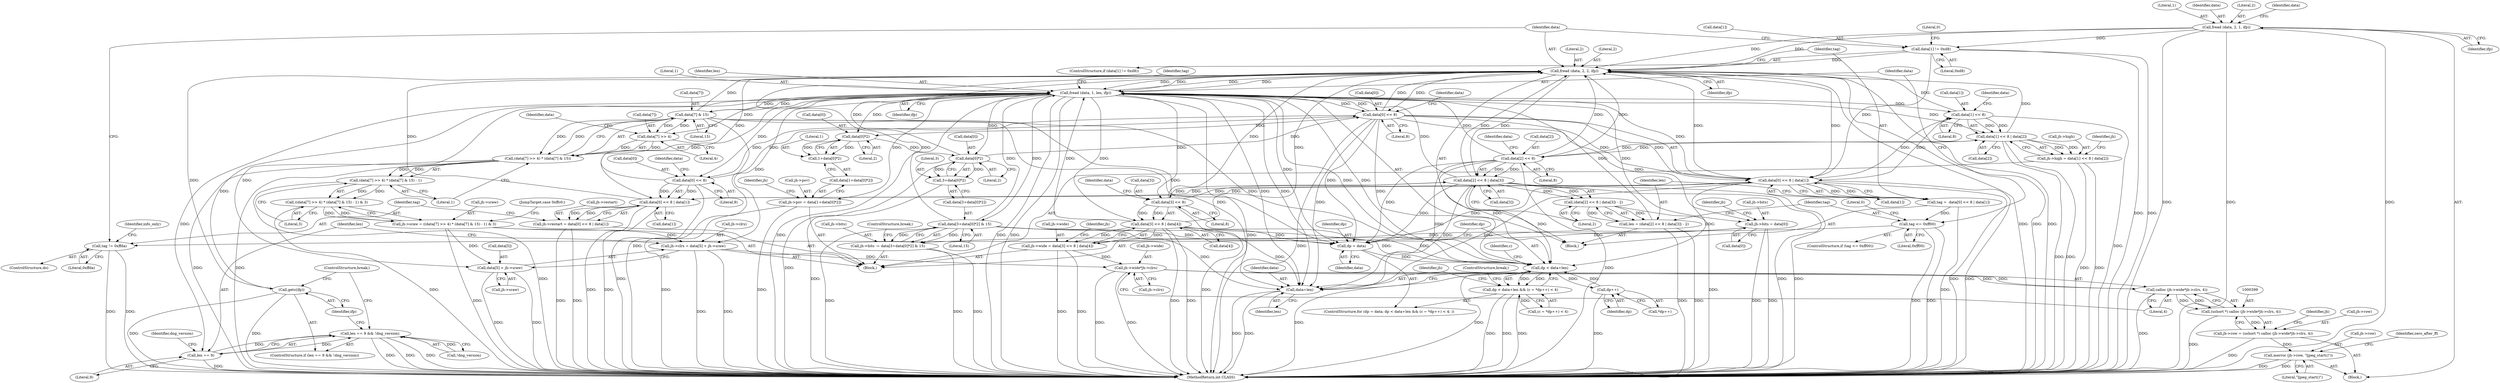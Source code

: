 digraph "0_rawstudio_983bda1f0fa5fa86884381208274198a620f006e@API" {
"1000135" [label="(Call,fread (data, 2, 2, ifp))"];
"1000308" [label="(Call,data[3+data[0]*2] & 15)"];
"1000170" [label="(Call,fread (data, 1, len, ifp))"];
"1000154" [label="(Call,data[2] << 8 | data[3])"];
"1000155" [label="(Call,data[2] << 8)"];
"1000210" [label="(Call,data[1] << 8 | data[2])"];
"1000211" [label="(Call,data[1] << 8)"];
"1000142" [label="(Call,data[0] << 8 | data[1])"];
"1000143" [label="(Call,data[0] << 8)"];
"1000135" [label="(Call,fread (data, 2, 2, ifp))"];
"1000126" [label="(Call,data[1] != 0xd8)"];
"1000120" [label="(Call,fread (data, 2, 1, ifp))"];
"1000313" [label="(Call,data[0]*2)"];
"1000299" [label="(Call,data[0]*2)"];
"1000191" [label="(Call,data[7] & 15)"];
"1000186" [label="(Call,data[7] >> 4)"];
"1000224" [label="(Call,data[3] << 8)"];
"1000325" [label="(Call,data[0] << 8 | data[1])"];
"1000326" [label="(Call,data[0] << 8)"];
"1000223" [label="(Call,data[3] << 8 | data[4])"];
"1000250" [label="(Call,getc(ifp))"];
"1000151" [label="(Call,len = (data[2] << 8 | data[3]) - 2)"];
"1000153" [label="(Call,(data[2] << 8 | data[3]) - 2)"];
"1000140" [label="(Call,tag =  data[0] << 8 | data[1])"];
"1000165" [label="(Call,tag <= 0xff00)"];
"1000334" [label="(Call,tag != 0xffda)"];
"1000185" [label="(Call,(data[7] >> 4) * (data[7] & 15))"];
"1000184" [label="(Call,(data[7] >> 4) * (data[7] & 15) - 1)"];
"1000183" [label="(Call,((data[7] >> 4) * (data[7] & 15) - 1) & 3)"];
"1000179" [label="(Call,jh->sraw = ((data[7] >> 4) * (data[7] & 15) - 1) & 3)"];
"1000232" [label="(Call,jh->clrs = data[5] + jh->sraw)"];
"1000401" [label="(Call,jh->wide*jh->clrs)"];
"1000400" [label="(Call,calloc (jh->wide*jh->clrs, 4))"];
"1000398" [label="(Call,(ushort *) calloc (jh->wide*jh->clrs, 4))"];
"1000394" [label="(Call,jh->row = (ushort *) calloc (jh->wide*jh->clrs, 4))"];
"1000409" [label="(Call,merror (jh->row, \"ljpeg_start()\"))"];
"1000236" [label="(Call,data[5] + jh->sraw)"];
"1000258" [label="(Call,dp = data)"];
"1000262" [label="(Call,dp < data+len)"];
"1000261" [label="(Call,dp < data+len && (c = *dp++) < 4)"];
"1000271" [label="(Call,dp++)"];
"1000264" [label="(Call,data+len)"];
"1000199" [label="(Call,jh->bits = data[0])"];
"1000304" [label="(Call,jh->bits -= data[3+data[0]*2] & 15)"];
"1000219" [label="(Call,jh->wide = data[3] << 8 | data[4])"];
"1000206" [label="(Call,jh->high = data[1] << 8 | data[2])"];
"1000245" [label="(Call,len == 9)"];
"1000244" [label="(Call,len == 9 && !dng_version)"];
"1000291" [label="(Call,jh->psv = data[1+data[0]*2])"];
"1000297" [label="(Call,1+data[0]*2)"];
"1000311" [label="(Call,3+data[0]*2)"];
"1000321" [label="(Call,jh->restart = data[0] << 8 | data[1])"];
"1000224" [label="(Call,data[3] << 8)"];
"1000133" [label="(ControlStructure,do)"];
"1000400" [label="(Call,calloc (jh->wide*jh->clrs, 4))"];
"1000124" [label="(Identifier,ifp)"];
"1000177" [label="(Block,)"];
"1000137" [label="(Literal,2)"];
"1000277" [label="(Identifier,jh)"];
"1000134" [label="(Block,)"];
"1000252" [label="(ControlStructure,break;)"];
"1000416" [label="(Identifier,zero_after_ff)"];
"1000203" [label="(Call,data[0])"];
"1000264" [label="(Call,data+len)"];
"1000166" [label="(Identifier,tag)"];
"1000257" [label="(ControlStructure,for (dp = data; dp < data+len && (c = *dp++) < 4; ))"];
"1000335" [label="(Identifier,tag)"];
"1000187" [label="(Call,data[7])"];
"1000250" [label="(Call,getc(ifp))"];
"1000272" [label="(Identifier,dp)"];
"1000127" [label="(Call,data[1])"];
"1000183" [label="(Call,((data[7] >> 4) * (data[7] & 15) - 1) & 3)"];
"1000233" [label="(Call,jh->clrs)"];
"1000135" [label="(Call,fread (data, 2, 2, ifp))"];
"1000405" [label="(Call,jh->clrs)"];
"1000332" [label="(Identifier,data)"];
"1000139" [label="(Identifier,ifp)"];
"1000260" [label="(Identifier,data)"];
"1000298" [label="(Literal,1)"];
"1000180" [label="(Call,jh->sraw)"];
"1000297" [label="(Call,1+data[0]*2)"];
"1000312" [label="(Literal,3)"];
"1000132" [label="(Literal,0)"];
"1000325" [label="(Call,data[0] << 8 | data[1])"];
"1000225" [label="(Call,data[3])"];
"1000308" [label="(Call,data[3+data[0]*2] & 15)"];
"1000172" [label="(Literal,1)"];
"1000246" [label="(Identifier,len)"];
"1000179" [label="(Call,jh->sraw = ((data[7] >> 4) * (data[7] & 15) - 1) & 3)"];
"1000322" [label="(Call,jh->restart)"];
"1000270" [label="(Call,*dp++)"];
"1000185" [label="(Call,(data[7] >> 4) * (data[7] & 15))"];
"1000199" [label="(Call,jh->bits = data[0])"];
"1000165" [label="(Call,tag <= 0xff00)"];
"1000173" [label="(Identifier,len)"];
"1000258" [label="(Call,dp = data)"];
"1000299" [label="(Call,data[0]*2)"];
"1000330" [label="(Literal,8)"];
"1000336" [label="(Literal,0xffda)"];
"1000265" [label="(Identifier,data)"];
"1000123" [label="(Literal,1)"];
"1000152" [label="(Identifier,len)"];
"1000212" [label="(Call,data[1])"];
"1000230" [label="(Identifier,data)"];
"1000159" [label="(Literal,8)"];
"1000191" [label="(Call,data[7] & 15)"];
"1000120" [label="(Call,fread (data, 2, 1, ifp))"];
"1000140" [label="(Call,tag =  data[0] << 8 | data[1])"];
"1000198" [label="(JumpTarget,case 0xffc0:)"];
"1000261" [label="(Call,dp < data+len && (c = *dp++) < 4)"];
"1000418" [label="(MethodReturn,int CLASS)"];
"1000217" [label="(Identifier,data)"];
"1000138" [label="(Literal,2)"];
"1000327" [label="(Call,data[0])"];
"1000144" [label="(Call,data[0])"];
"1000229" [label="(Call,data[4])"];
"1000410" [label="(Call,jh->row)"];
"1000259" [label="(Identifier,dp)"];
"1000306" [label="(Identifier,jh)"];
"1000326" [label="(Call,data[0] << 8)"];
"1000245" [label="(Call,len == 9)"];
"1000148" [label="(Call,data[1])"];
"1000228" [label="(Literal,8)"];
"1000153" [label="(Call,(data[2] << 8 | data[3]) - 2)"];
"1000300" [label="(Call,data[0])"];
"1000303" [label="(Literal,2)"];
"1000232" [label="(Call,jh->clrs = data[5] + jh->sraw)"];
"1000154" [label="(Call,data[2] << 8 | data[3])"];
"1000334" [label="(Call,tag != 0xffda)"];
"1000305" [label="(Call,jh->bits)"];
"1000216" [label="(Call,data[2])"];
"1000151" [label="(Call,len = (data[2] << 8 | data[3]) - 2)"];
"1000169" [label="(Literal,0)"];
"1000263" [label="(Identifier,dp)"];
"1000143" [label="(Call,data[0] << 8)"];
"1000190" [label="(Literal,4)"];
"1000161" [label="(Identifier,data)"];
"1000267" [label="(Call,(c = *dp++) < 4)"];
"1000409" [label="(Call,merror (jh->row, \"ljpeg_start()\"))"];
"1000291" [label="(Call,jh->psv = data[1+data[0]*2])"];
"1000141" [label="(Identifier,tag)"];
"1000200" [label="(Call,jh->bits)"];
"1000186" [label="(Call,data[7] >> 4)"];
"1000184" [label="(Call,(data[7] >> 4) * (data[7] & 15) - 1)"];
"1000411" [label="(Identifier,jh)"];
"1000309" [label="(Call,data[3+data[0]*2])"];
"1000195" [label="(Literal,15)"];
"1000155" [label="(Call,data[2] << 8)"];
"1000314" [label="(Call,data[0])"];
"1000142" [label="(Call,data[0] << 8 | data[1])"];
"1000292" [label="(Call,jh->psv)"];
"1000269" [label="(Identifier,c)"];
"1000266" [label="(Identifier,len)"];
"1000211" [label="(Call,data[1] << 8)"];
"1000240" [label="(Call,jh->sraw)"];
"1000234" [label="(Identifier,jh)"];
"1000197" [label="(Literal,3)"];
"1000126" [label="(Call,data[1] != 0xd8)"];
"1000248" [label="(Call,!dng_version)"];
"1000318" [label="(Literal,15)"];
"1000244" [label="(Call,len == 9 && !dng_version)"];
"1000176" [label="(Identifier,tag)"];
"1000170" [label="(Call,fread (data, 1, len, ifp))"];
"1000121" [label="(Identifier,data)"];
"1000196" [label="(Literal,1)"];
"1000271" [label="(Call,dp++)"];
"1000163" [label="(Literal,2)"];
"1000149" [label="(Identifier,data)"];
"1000223" [label="(Call,data[3] << 8 | data[4])"];
"1000304" [label="(Call,jh->bits -= data[3+data[0]*2] & 15)"];
"1000122" [label="(Literal,2)"];
"1000401" [label="(Call,jh->wide*jh->clrs)"];
"1000147" [label="(Literal,8)"];
"1000394" [label="(Call,jh->row = (ushort *) calloc (jh->wide*jh->clrs, 4))"];
"1000193" [label="(Identifier,data)"];
"1000207" [label="(Call,jh->high)"];
"1000262" [label="(Call,dp < data+len)"];
"1000338" [label="(Identifier,info_only)"];
"1000192" [label="(Call,data[7])"];
"1000289" [label="(ControlStructure,break;)"];
"1000156" [label="(Call,data[2])"];
"1000128" [label="(Identifier,data)"];
"1000321" [label="(Call,jh->restart = data[0] << 8 | data[1])"];
"1000220" [label="(Call,jh->wide)"];
"1000313" [label="(Call,data[0]*2)"];
"1000210" [label="(Call,data[1] << 8 | data[2])"];
"1000295" [label="(Call,data[1+data[0]*2])"];
"1000125" [label="(ControlStructure,if (data[1] != 0xd8))"];
"1000247" [label="(Literal,9)"];
"1000164" [label="(ControlStructure,if (tag <= 0xff00))"];
"1000174" [label="(Identifier,ifp)"];
"1000251" [label="(Identifier,ifp)"];
"1000219" [label="(Call,jh->wide = data[3] << 8 | data[4])"];
"1000171" [label="(Identifier,data)"];
"1000408" [label="(Literal,4)"];
"1000311" [label="(Call,3+data[0]*2)"];
"1000395" [label="(Call,jh->row)"];
"1000130" [label="(Literal,0xd8)"];
"1000402" [label="(Call,jh->wide)"];
"1000236" [label="(Call,data[5] + jh->sraw)"];
"1000249" [label="(Identifier,dng_version)"];
"1000413" [label="(Literal,\"ljpeg_start()\")"];
"1000103" [label="(Block,)"];
"1000221" [label="(Identifier,jh)"];
"1000215" [label="(Literal,8)"];
"1000237" [label="(Call,data[5])"];
"1000206" [label="(Call,jh->high = data[1] << 8 | data[2])"];
"1000331" [label="(Call,data[1])"];
"1000319" [label="(ControlStructure,break;)"];
"1000243" [label="(ControlStructure,if (len == 9 && !dng_version))"];
"1000398" [label="(Call,(ushort *) calloc (jh->wide*jh->clrs, 4))"];
"1000317" [label="(Literal,2)"];
"1000208" [label="(Identifier,jh)"];
"1000160" [label="(Call,data[3])"];
"1000167" [label="(Literal,0xff00)"];
"1000136" [label="(Identifier,data)"];
"1000135" -> "1000134"  [label="AST: "];
"1000135" -> "1000139"  [label="CFG: "];
"1000136" -> "1000135"  [label="AST: "];
"1000137" -> "1000135"  [label="AST: "];
"1000138" -> "1000135"  [label="AST: "];
"1000139" -> "1000135"  [label="AST: "];
"1000141" -> "1000135"  [label="CFG: "];
"1000135" -> "1000418"  [label="DDG: "];
"1000135" -> "1000418"  [label="DDG: "];
"1000135" -> "1000418"  [label="DDG: "];
"1000308" -> "1000135"  [label="DDG: "];
"1000210" -> "1000135"  [label="DDG: "];
"1000154" -> "1000135"  [label="DDG: "];
"1000142" -> "1000135"  [label="DDG: "];
"1000126" -> "1000135"  [label="DDG: "];
"1000211" -> "1000135"  [label="DDG: "];
"1000170" -> "1000135"  [label="DDG: "];
"1000170" -> "1000135"  [label="DDG: "];
"1000313" -> "1000135"  [label="DDG: "];
"1000191" -> "1000135"  [label="DDG: "];
"1000224" -> "1000135"  [label="DDG: "];
"1000325" -> "1000135"  [label="DDG: "];
"1000223" -> "1000135"  [label="DDG: "];
"1000143" -> "1000135"  [label="DDG: "];
"1000120" -> "1000135"  [label="DDG: "];
"1000120" -> "1000135"  [label="DDG: "];
"1000155" -> "1000135"  [label="DDG: "];
"1000326" -> "1000135"  [label="DDG: "];
"1000250" -> "1000135"  [label="DDG: "];
"1000135" -> "1000143"  [label="DDG: "];
"1000135" -> "1000142"  [label="DDG: "];
"1000135" -> "1000155"  [label="DDG: "];
"1000135" -> "1000154"  [label="DDG: "];
"1000135" -> "1000170"  [label="DDG: "];
"1000135" -> "1000170"  [label="DDG: "];
"1000308" -> "1000304"  [label="AST: "];
"1000308" -> "1000318"  [label="CFG: "];
"1000309" -> "1000308"  [label="AST: "];
"1000318" -> "1000308"  [label="AST: "];
"1000304" -> "1000308"  [label="CFG: "];
"1000308" -> "1000418"  [label="DDG: "];
"1000308" -> "1000170"  [label="DDG: "];
"1000308" -> "1000258"  [label="DDG: "];
"1000308" -> "1000262"  [label="DDG: "];
"1000308" -> "1000264"  [label="DDG: "];
"1000308" -> "1000304"  [label="DDG: "];
"1000308" -> "1000304"  [label="DDG: "];
"1000170" -> "1000308"  [label="DDG: "];
"1000170" -> "1000134"  [label="AST: "];
"1000170" -> "1000174"  [label="CFG: "];
"1000171" -> "1000170"  [label="AST: "];
"1000172" -> "1000170"  [label="AST: "];
"1000173" -> "1000170"  [label="AST: "];
"1000174" -> "1000170"  [label="AST: "];
"1000176" -> "1000170"  [label="CFG: "];
"1000170" -> "1000418"  [label="DDG: "];
"1000170" -> "1000418"  [label="DDG: "];
"1000170" -> "1000418"  [label="DDG: "];
"1000170" -> "1000418"  [label="DDG: "];
"1000170" -> "1000143"  [label="DDG: "];
"1000154" -> "1000170"  [label="DDG: "];
"1000142" -> "1000170"  [label="DDG: "];
"1000155" -> "1000170"  [label="DDG: "];
"1000191" -> "1000170"  [label="DDG: "];
"1000223" -> "1000170"  [label="DDG: "];
"1000143" -> "1000170"  [label="DDG: "];
"1000151" -> "1000170"  [label="DDG: "];
"1000170" -> "1000186"  [label="DDG: "];
"1000170" -> "1000191"  [label="DDG: "];
"1000170" -> "1000199"  [label="DDG: "];
"1000170" -> "1000211"  [label="DDG: "];
"1000170" -> "1000210"  [label="DDG: "];
"1000170" -> "1000224"  [label="DDG: "];
"1000170" -> "1000223"  [label="DDG: "];
"1000170" -> "1000232"  [label="DDG: "];
"1000170" -> "1000236"  [label="DDG: "];
"1000170" -> "1000245"  [label="DDG: "];
"1000170" -> "1000250"  [label="DDG: "];
"1000170" -> "1000258"  [label="DDG: "];
"1000170" -> "1000262"  [label="DDG: "];
"1000170" -> "1000262"  [label="DDG: "];
"1000170" -> "1000264"  [label="DDG: "];
"1000170" -> "1000264"  [label="DDG: "];
"1000170" -> "1000291"  [label="DDG: "];
"1000170" -> "1000299"  [label="DDG: "];
"1000170" -> "1000313"  [label="DDG: "];
"1000170" -> "1000326"  [label="DDG: "];
"1000170" -> "1000325"  [label="DDG: "];
"1000154" -> "1000153"  [label="AST: "];
"1000154" -> "1000160"  [label="CFG: "];
"1000155" -> "1000154"  [label="AST: "];
"1000160" -> "1000154"  [label="AST: "];
"1000163" -> "1000154"  [label="CFG: "];
"1000154" -> "1000418"  [label="DDG: "];
"1000154" -> "1000418"  [label="DDG: "];
"1000154" -> "1000153"  [label="DDG: "];
"1000154" -> "1000153"  [label="DDG: "];
"1000155" -> "1000154"  [label="DDG: "];
"1000155" -> "1000154"  [label="DDG: "];
"1000224" -> "1000154"  [label="DDG: "];
"1000154" -> "1000224"  [label="DDG: "];
"1000154" -> "1000258"  [label="DDG: "];
"1000154" -> "1000262"  [label="DDG: "];
"1000154" -> "1000264"  [label="DDG: "];
"1000155" -> "1000159"  [label="CFG: "];
"1000156" -> "1000155"  [label="AST: "];
"1000159" -> "1000155"  [label="AST: "];
"1000161" -> "1000155"  [label="CFG: "];
"1000155" -> "1000418"  [label="DDG: "];
"1000210" -> "1000155"  [label="DDG: "];
"1000155" -> "1000210"  [label="DDG: "];
"1000155" -> "1000258"  [label="DDG: "];
"1000155" -> "1000262"  [label="DDG: "];
"1000155" -> "1000264"  [label="DDG: "];
"1000210" -> "1000206"  [label="AST: "];
"1000210" -> "1000216"  [label="CFG: "];
"1000211" -> "1000210"  [label="AST: "];
"1000216" -> "1000210"  [label="AST: "];
"1000206" -> "1000210"  [label="CFG: "];
"1000210" -> "1000418"  [label="DDG: "];
"1000210" -> "1000418"  [label="DDG: "];
"1000210" -> "1000206"  [label="DDG: "];
"1000210" -> "1000206"  [label="DDG: "];
"1000211" -> "1000210"  [label="DDG: "];
"1000211" -> "1000210"  [label="DDG: "];
"1000211" -> "1000215"  [label="CFG: "];
"1000212" -> "1000211"  [label="AST: "];
"1000215" -> "1000211"  [label="AST: "];
"1000217" -> "1000211"  [label="CFG: "];
"1000211" -> "1000418"  [label="DDG: "];
"1000211" -> "1000142"  [label="DDG: "];
"1000142" -> "1000211"  [label="DDG: "];
"1000142" -> "1000140"  [label="AST: "];
"1000142" -> "1000148"  [label="CFG: "];
"1000143" -> "1000142"  [label="AST: "];
"1000148" -> "1000142"  [label="AST: "];
"1000140" -> "1000142"  [label="CFG: "];
"1000142" -> "1000418"  [label="DDG: "];
"1000142" -> "1000418"  [label="DDG: "];
"1000142" -> "1000140"  [label="DDG: "];
"1000142" -> "1000140"  [label="DDG: "];
"1000143" -> "1000142"  [label="DDG: "];
"1000143" -> "1000142"  [label="DDG: "];
"1000325" -> "1000142"  [label="DDG: "];
"1000126" -> "1000142"  [label="DDG: "];
"1000142" -> "1000258"  [label="DDG: "];
"1000142" -> "1000262"  [label="DDG: "];
"1000142" -> "1000264"  [label="DDG: "];
"1000142" -> "1000325"  [label="DDG: "];
"1000143" -> "1000147"  [label="CFG: "];
"1000144" -> "1000143"  [label="AST: "];
"1000147" -> "1000143"  [label="AST: "];
"1000149" -> "1000143"  [label="CFG: "];
"1000143" -> "1000418"  [label="DDG: "];
"1000326" -> "1000143"  [label="DDG: "];
"1000313" -> "1000143"  [label="DDG: "];
"1000143" -> "1000199"  [label="DDG: "];
"1000143" -> "1000258"  [label="DDG: "];
"1000143" -> "1000262"  [label="DDG: "];
"1000143" -> "1000264"  [label="DDG: "];
"1000143" -> "1000299"  [label="DDG: "];
"1000143" -> "1000326"  [label="DDG: "];
"1000126" -> "1000125"  [label="AST: "];
"1000126" -> "1000130"  [label="CFG: "];
"1000127" -> "1000126"  [label="AST: "];
"1000130" -> "1000126"  [label="AST: "];
"1000132" -> "1000126"  [label="CFG: "];
"1000136" -> "1000126"  [label="CFG: "];
"1000126" -> "1000418"  [label="DDG: "];
"1000126" -> "1000418"  [label="DDG: "];
"1000120" -> "1000126"  [label="DDG: "];
"1000120" -> "1000103"  [label="AST: "];
"1000120" -> "1000124"  [label="CFG: "];
"1000121" -> "1000120"  [label="AST: "];
"1000122" -> "1000120"  [label="AST: "];
"1000123" -> "1000120"  [label="AST: "];
"1000124" -> "1000120"  [label="AST: "];
"1000128" -> "1000120"  [label="CFG: "];
"1000120" -> "1000418"  [label="DDG: "];
"1000120" -> "1000418"  [label="DDG: "];
"1000120" -> "1000418"  [label="DDG: "];
"1000313" -> "1000311"  [label="AST: "];
"1000313" -> "1000317"  [label="CFG: "];
"1000314" -> "1000313"  [label="AST: "];
"1000317" -> "1000313"  [label="AST: "];
"1000311" -> "1000313"  [label="CFG: "];
"1000313" -> "1000418"  [label="DDG: "];
"1000313" -> "1000311"  [label="DDG: "];
"1000313" -> "1000311"  [label="DDG: "];
"1000299" -> "1000313"  [label="DDG: "];
"1000299" -> "1000297"  [label="AST: "];
"1000299" -> "1000303"  [label="CFG: "];
"1000300" -> "1000299"  [label="AST: "];
"1000303" -> "1000299"  [label="AST: "];
"1000297" -> "1000299"  [label="CFG: "];
"1000299" -> "1000297"  [label="DDG: "];
"1000299" -> "1000297"  [label="DDG: "];
"1000191" -> "1000185"  [label="AST: "];
"1000191" -> "1000195"  [label="CFG: "];
"1000192" -> "1000191"  [label="AST: "];
"1000195" -> "1000191"  [label="AST: "];
"1000185" -> "1000191"  [label="CFG: "];
"1000191" -> "1000418"  [label="DDG: "];
"1000191" -> "1000186"  [label="DDG: "];
"1000191" -> "1000185"  [label="DDG: "];
"1000191" -> "1000185"  [label="DDG: "];
"1000186" -> "1000191"  [label="DDG: "];
"1000191" -> "1000258"  [label="DDG: "];
"1000191" -> "1000262"  [label="DDG: "];
"1000191" -> "1000264"  [label="DDG: "];
"1000186" -> "1000185"  [label="AST: "];
"1000186" -> "1000190"  [label="CFG: "];
"1000187" -> "1000186"  [label="AST: "];
"1000190" -> "1000186"  [label="AST: "];
"1000193" -> "1000186"  [label="CFG: "];
"1000186" -> "1000185"  [label="DDG: "];
"1000186" -> "1000185"  [label="DDG: "];
"1000224" -> "1000223"  [label="AST: "];
"1000224" -> "1000228"  [label="CFG: "];
"1000225" -> "1000224"  [label="AST: "];
"1000228" -> "1000224"  [label="AST: "];
"1000230" -> "1000224"  [label="CFG: "];
"1000224" -> "1000418"  [label="DDG: "];
"1000224" -> "1000223"  [label="DDG: "];
"1000224" -> "1000223"  [label="DDG: "];
"1000325" -> "1000321"  [label="AST: "];
"1000325" -> "1000331"  [label="CFG: "];
"1000326" -> "1000325"  [label="AST: "];
"1000331" -> "1000325"  [label="AST: "];
"1000321" -> "1000325"  [label="CFG: "];
"1000325" -> "1000418"  [label="DDG: "];
"1000325" -> "1000418"  [label="DDG: "];
"1000325" -> "1000321"  [label="DDG: "];
"1000325" -> "1000321"  [label="DDG: "];
"1000326" -> "1000325"  [label="DDG: "];
"1000326" -> "1000325"  [label="DDG: "];
"1000326" -> "1000330"  [label="CFG: "];
"1000327" -> "1000326"  [label="AST: "];
"1000330" -> "1000326"  [label="AST: "];
"1000332" -> "1000326"  [label="CFG: "];
"1000326" -> "1000418"  [label="DDG: "];
"1000223" -> "1000219"  [label="AST: "];
"1000223" -> "1000229"  [label="CFG: "];
"1000229" -> "1000223"  [label="AST: "];
"1000219" -> "1000223"  [label="CFG: "];
"1000223" -> "1000418"  [label="DDG: "];
"1000223" -> "1000418"  [label="DDG: "];
"1000223" -> "1000219"  [label="DDG: "];
"1000223" -> "1000219"  [label="DDG: "];
"1000223" -> "1000258"  [label="DDG: "];
"1000223" -> "1000262"  [label="DDG: "];
"1000223" -> "1000264"  [label="DDG: "];
"1000250" -> "1000243"  [label="AST: "];
"1000250" -> "1000251"  [label="CFG: "];
"1000251" -> "1000250"  [label="AST: "];
"1000252" -> "1000250"  [label="CFG: "];
"1000250" -> "1000418"  [label="DDG: "];
"1000250" -> "1000418"  [label="DDG: "];
"1000151" -> "1000134"  [label="AST: "];
"1000151" -> "1000153"  [label="CFG: "];
"1000152" -> "1000151"  [label="AST: "];
"1000153" -> "1000151"  [label="AST: "];
"1000166" -> "1000151"  [label="CFG: "];
"1000151" -> "1000418"  [label="DDG: "];
"1000151" -> "1000418"  [label="DDG: "];
"1000153" -> "1000151"  [label="DDG: "];
"1000153" -> "1000151"  [label="DDG: "];
"1000153" -> "1000163"  [label="CFG: "];
"1000163" -> "1000153"  [label="AST: "];
"1000153" -> "1000418"  [label="DDG: "];
"1000140" -> "1000134"  [label="AST: "];
"1000141" -> "1000140"  [label="AST: "];
"1000152" -> "1000140"  [label="CFG: "];
"1000140" -> "1000418"  [label="DDG: "];
"1000140" -> "1000165"  [label="DDG: "];
"1000165" -> "1000164"  [label="AST: "];
"1000165" -> "1000167"  [label="CFG: "];
"1000166" -> "1000165"  [label="AST: "];
"1000167" -> "1000165"  [label="AST: "];
"1000169" -> "1000165"  [label="CFG: "];
"1000171" -> "1000165"  [label="CFG: "];
"1000165" -> "1000418"  [label="DDG: "];
"1000165" -> "1000418"  [label="DDG: "];
"1000165" -> "1000334"  [label="DDG: "];
"1000334" -> "1000133"  [label="AST: "];
"1000334" -> "1000336"  [label="CFG: "];
"1000335" -> "1000334"  [label="AST: "];
"1000336" -> "1000334"  [label="AST: "];
"1000136" -> "1000334"  [label="CFG: "];
"1000338" -> "1000334"  [label="CFG: "];
"1000334" -> "1000418"  [label="DDG: "];
"1000334" -> "1000418"  [label="DDG: "];
"1000185" -> "1000184"  [label="AST: "];
"1000196" -> "1000185"  [label="CFG: "];
"1000185" -> "1000418"  [label="DDG: "];
"1000185" -> "1000418"  [label="DDG: "];
"1000185" -> "1000184"  [label="DDG: "];
"1000185" -> "1000184"  [label="DDG: "];
"1000184" -> "1000183"  [label="AST: "];
"1000184" -> "1000196"  [label="CFG: "];
"1000196" -> "1000184"  [label="AST: "];
"1000197" -> "1000184"  [label="CFG: "];
"1000184" -> "1000418"  [label="DDG: "];
"1000184" -> "1000183"  [label="DDG: "];
"1000184" -> "1000183"  [label="DDG: "];
"1000183" -> "1000179"  [label="AST: "];
"1000183" -> "1000197"  [label="CFG: "];
"1000197" -> "1000183"  [label="AST: "];
"1000179" -> "1000183"  [label="CFG: "];
"1000183" -> "1000418"  [label="DDG: "];
"1000183" -> "1000179"  [label="DDG: "];
"1000183" -> "1000179"  [label="DDG: "];
"1000179" -> "1000177"  [label="AST: "];
"1000180" -> "1000179"  [label="AST: "];
"1000198" -> "1000179"  [label="CFG: "];
"1000179" -> "1000418"  [label="DDG: "];
"1000179" -> "1000232"  [label="DDG: "];
"1000179" -> "1000236"  [label="DDG: "];
"1000232" -> "1000177"  [label="AST: "];
"1000232" -> "1000236"  [label="CFG: "];
"1000233" -> "1000232"  [label="AST: "];
"1000236" -> "1000232"  [label="AST: "];
"1000246" -> "1000232"  [label="CFG: "];
"1000232" -> "1000418"  [label="DDG: "];
"1000232" -> "1000418"  [label="DDG: "];
"1000232" -> "1000401"  [label="DDG: "];
"1000401" -> "1000400"  [label="AST: "];
"1000401" -> "1000405"  [label="CFG: "];
"1000402" -> "1000401"  [label="AST: "];
"1000405" -> "1000401"  [label="AST: "];
"1000408" -> "1000401"  [label="CFG: "];
"1000401" -> "1000418"  [label="DDG: "];
"1000401" -> "1000418"  [label="DDG: "];
"1000401" -> "1000400"  [label="DDG: "];
"1000401" -> "1000400"  [label="DDG: "];
"1000219" -> "1000401"  [label="DDG: "];
"1000400" -> "1000398"  [label="AST: "];
"1000400" -> "1000408"  [label="CFG: "];
"1000408" -> "1000400"  [label="AST: "];
"1000398" -> "1000400"  [label="CFG: "];
"1000400" -> "1000418"  [label="DDG: "];
"1000400" -> "1000398"  [label="DDG: "];
"1000400" -> "1000398"  [label="DDG: "];
"1000398" -> "1000394"  [label="AST: "];
"1000399" -> "1000398"  [label="AST: "];
"1000394" -> "1000398"  [label="CFG: "];
"1000398" -> "1000418"  [label="DDG: "];
"1000398" -> "1000394"  [label="DDG: "];
"1000394" -> "1000103"  [label="AST: "];
"1000395" -> "1000394"  [label="AST: "];
"1000411" -> "1000394"  [label="CFG: "];
"1000394" -> "1000418"  [label="DDG: "];
"1000394" -> "1000409"  [label="DDG: "];
"1000409" -> "1000103"  [label="AST: "];
"1000409" -> "1000413"  [label="CFG: "];
"1000410" -> "1000409"  [label="AST: "];
"1000413" -> "1000409"  [label="AST: "];
"1000416" -> "1000409"  [label="CFG: "];
"1000409" -> "1000418"  [label="DDG: "];
"1000409" -> "1000418"  [label="DDG: "];
"1000236" -> "1000240"  [label="CFG: "];
"1000237" -> "1000236"  [label="AST: "];
"1000240" -> "1000236"  [label="AST: "];
"1000236" -> "1000418"  [label="DDG: "];
"1000236" -> "1000418"  [label="DDG: "];
"1000258" -> "1000257"  [label="AST: "];
"1000258" -> "1000260"  [label="CFG: "];
"1000259" -> "1000258"  [label="AST: "];
"1000260" -> "1000258"  [label="AST: "];
"1000263" -> "1000258"  [label="CFG: "];
"1000258" -> "1000262"  [label="DDG: "];
"1000262" -> "1000261"  [label="AST: "];
"1000262" -> "1000264"  [label="CFG: "];
"1000263" -> "1000262"  [label="AST: "];
"1000264" -> "1000262"  [label="AST: "];
"1000269" -> "1000262"  [label="CFG: "];
"1000261" -> "1000262"  [label="CFG: "];
"1000262" -> "1000418"  [label="DDG: "];
"1000262" -> "1000418"  [label="DDG: "];
"1000262" -> "1000261"  [label="DDG: "];
"1000262" -> "1000261"  [label="DDG: "];
"1000271" -> "1000262"  [label="DDG: "];
"1000262" -> "1000271"  [label="DDG: "];
"1000261" -> "1000257"  [label="AST: "];
"1000261" -> "1000267"  [label="CFG: "];
"1000267" -> "1000261"  [label="AST: "];
"1000277" -> "1000261"  [label="CFG: "];
"1000289" -> "1000261"  [label="CFG: "];
"1000261" -> "1000418"  [label="DDG: "];
"1000261" -> "1000418"  [label="DDG: "];
"1000261" -> "1000418"  [label="DDG: "];
"1000267" -> "1000261"  [label="DDG: "];
"1000271" -> "1000270"  [label="AST: "];
"1000271" -> "1000272"  [label="CFG: "];
"1000272" -> "1000271"  [label="AST: "];
"1000270" -> "1000271"  [label="CFG: "];
"1000271" -> "1000418"  [label="DDG: "];
"1000264" -> "1000266"  [label="CFG: "];
"1000265" -> "1000264"  [label="AST: "];
"1000266" -> "1000264"  [label="AST: "];
"1000264" -> "1000418"  [label="DDG: "];
"1000264" -> "1000418"  [label="DDG: "];
"1000199" -> "1000177"  [label="AST: "];
"1000199" -> "1000203"  [label="CFG: "];
"1000200" -> "1000199"  [label="AST: "];
"1000203" -> "1000199"  [label="AST: "];
"1000208" -> "1000199"  [label="CFG: "];
"1000199" -> "1000418"  [label="DDG: "];
"1000199" -> "1000418"  [label="DDG: "];
"1000199" -> "1000304"  [label="DDG: "];
"1000304" -> "1000177"  [label="AST: "];
"1000305" -> "1000304"  [label="AST: "];
"1000319" -> "1000304"  [label="CFG: "];
"1000304" -> "1000418"  [label="DDG: "];
"1000304" -> "1000418"  [label="DDG: "];
"1000219" -> "1000177"  [label="AST: "];
"1000220" -> "1000219"  [label="AST: "];
"1000234" -> "1000219"  [label="CFG: "];
"1000219" -> "1000418"  [label="DDG: "];
"1000219" -> "1000418"  [label="DDG: "];
"1000206" -> "1000177"  [label="AST: "];
"1000207" -> "1000206"  [label="AST: "];
"1000221" -> "1000206"  [label="CFG: "];
"1000206" -> "1000418"  [label="DDG: "];
"1000206" -> "1000418"  [label="DDG: "];
"1000245" -> "1000244"  [label="AST: "];
"1000245" -> "1000247"  [label="CFG: "];
"1000246" -> "1000245"  [label="AST: "];
"1000247" -> "1000245"  [label="AST: "];
"1000249" -> "1000245"  [label="CFG: "];
"1000244" -> "1000245"  [label="CFG: "];
"1000245" -> "1000418"  [label="DDG: "];
"1000245" -> "1000244"  [label="DDG: "];
"1000245" -> "1000244"  [label="DDG: "];
"1000244" -> "1000243"  [label="AST: "];
"1000244" -> "1000248"  [label="CFG: "];
"1000248" -> "1000244"  [label="AST: "];
"1000251" -> "1000244"  [label="CFG: "];
"1000252" -> "1000244"  [label="CFG: "];
"1000244" -> "1000418"  [label="DDG: "];
"1000244" -> "1000418"  [label="DDG: "];
"1000244" -> "1000418"  [label="DDG: "];
"1000248" -> "1000244"  [label="DDG: "];
"1000291" -> "1000177"  [label="AST: "];
"1000291" -> "1000295"  [label="CFG: "];
"1000292" -> "1000291"  [label="AST: "];
"1000295" -> "1000291"  [label="AST: "];
"1000306" -> "1000291"  [label="CFG: "];
"1000291" -> "1000418"  [label="DDG: "];
"1000291" -> "1000418"  [label="DDG: "];
"1000297" -> "1000295"  [label="AST: "];
"1000298" -> "1000297"  [label="AST: "];
"1000295" -> "1000297"  [label="CFG: "];
"1000311" -> "1000309"  [label="AST: "];
"1000312" -> "1000311"  [label="AST: "];
"1000309" -> "1000311"  [label="CFG: "];
"1000311" -> "1000418"  [label="DDG: "];
"1000321" -> "1000177"  [label="AST: "];
"1000322" -> "1000321"  [label="AST: "];
"1000335" -> "1000321"  [label="CFG: "];
"1000321" -> "1000418"  [label="DDG: "];
"1000321" -> "1000418"  [label="DDG: "];
}
